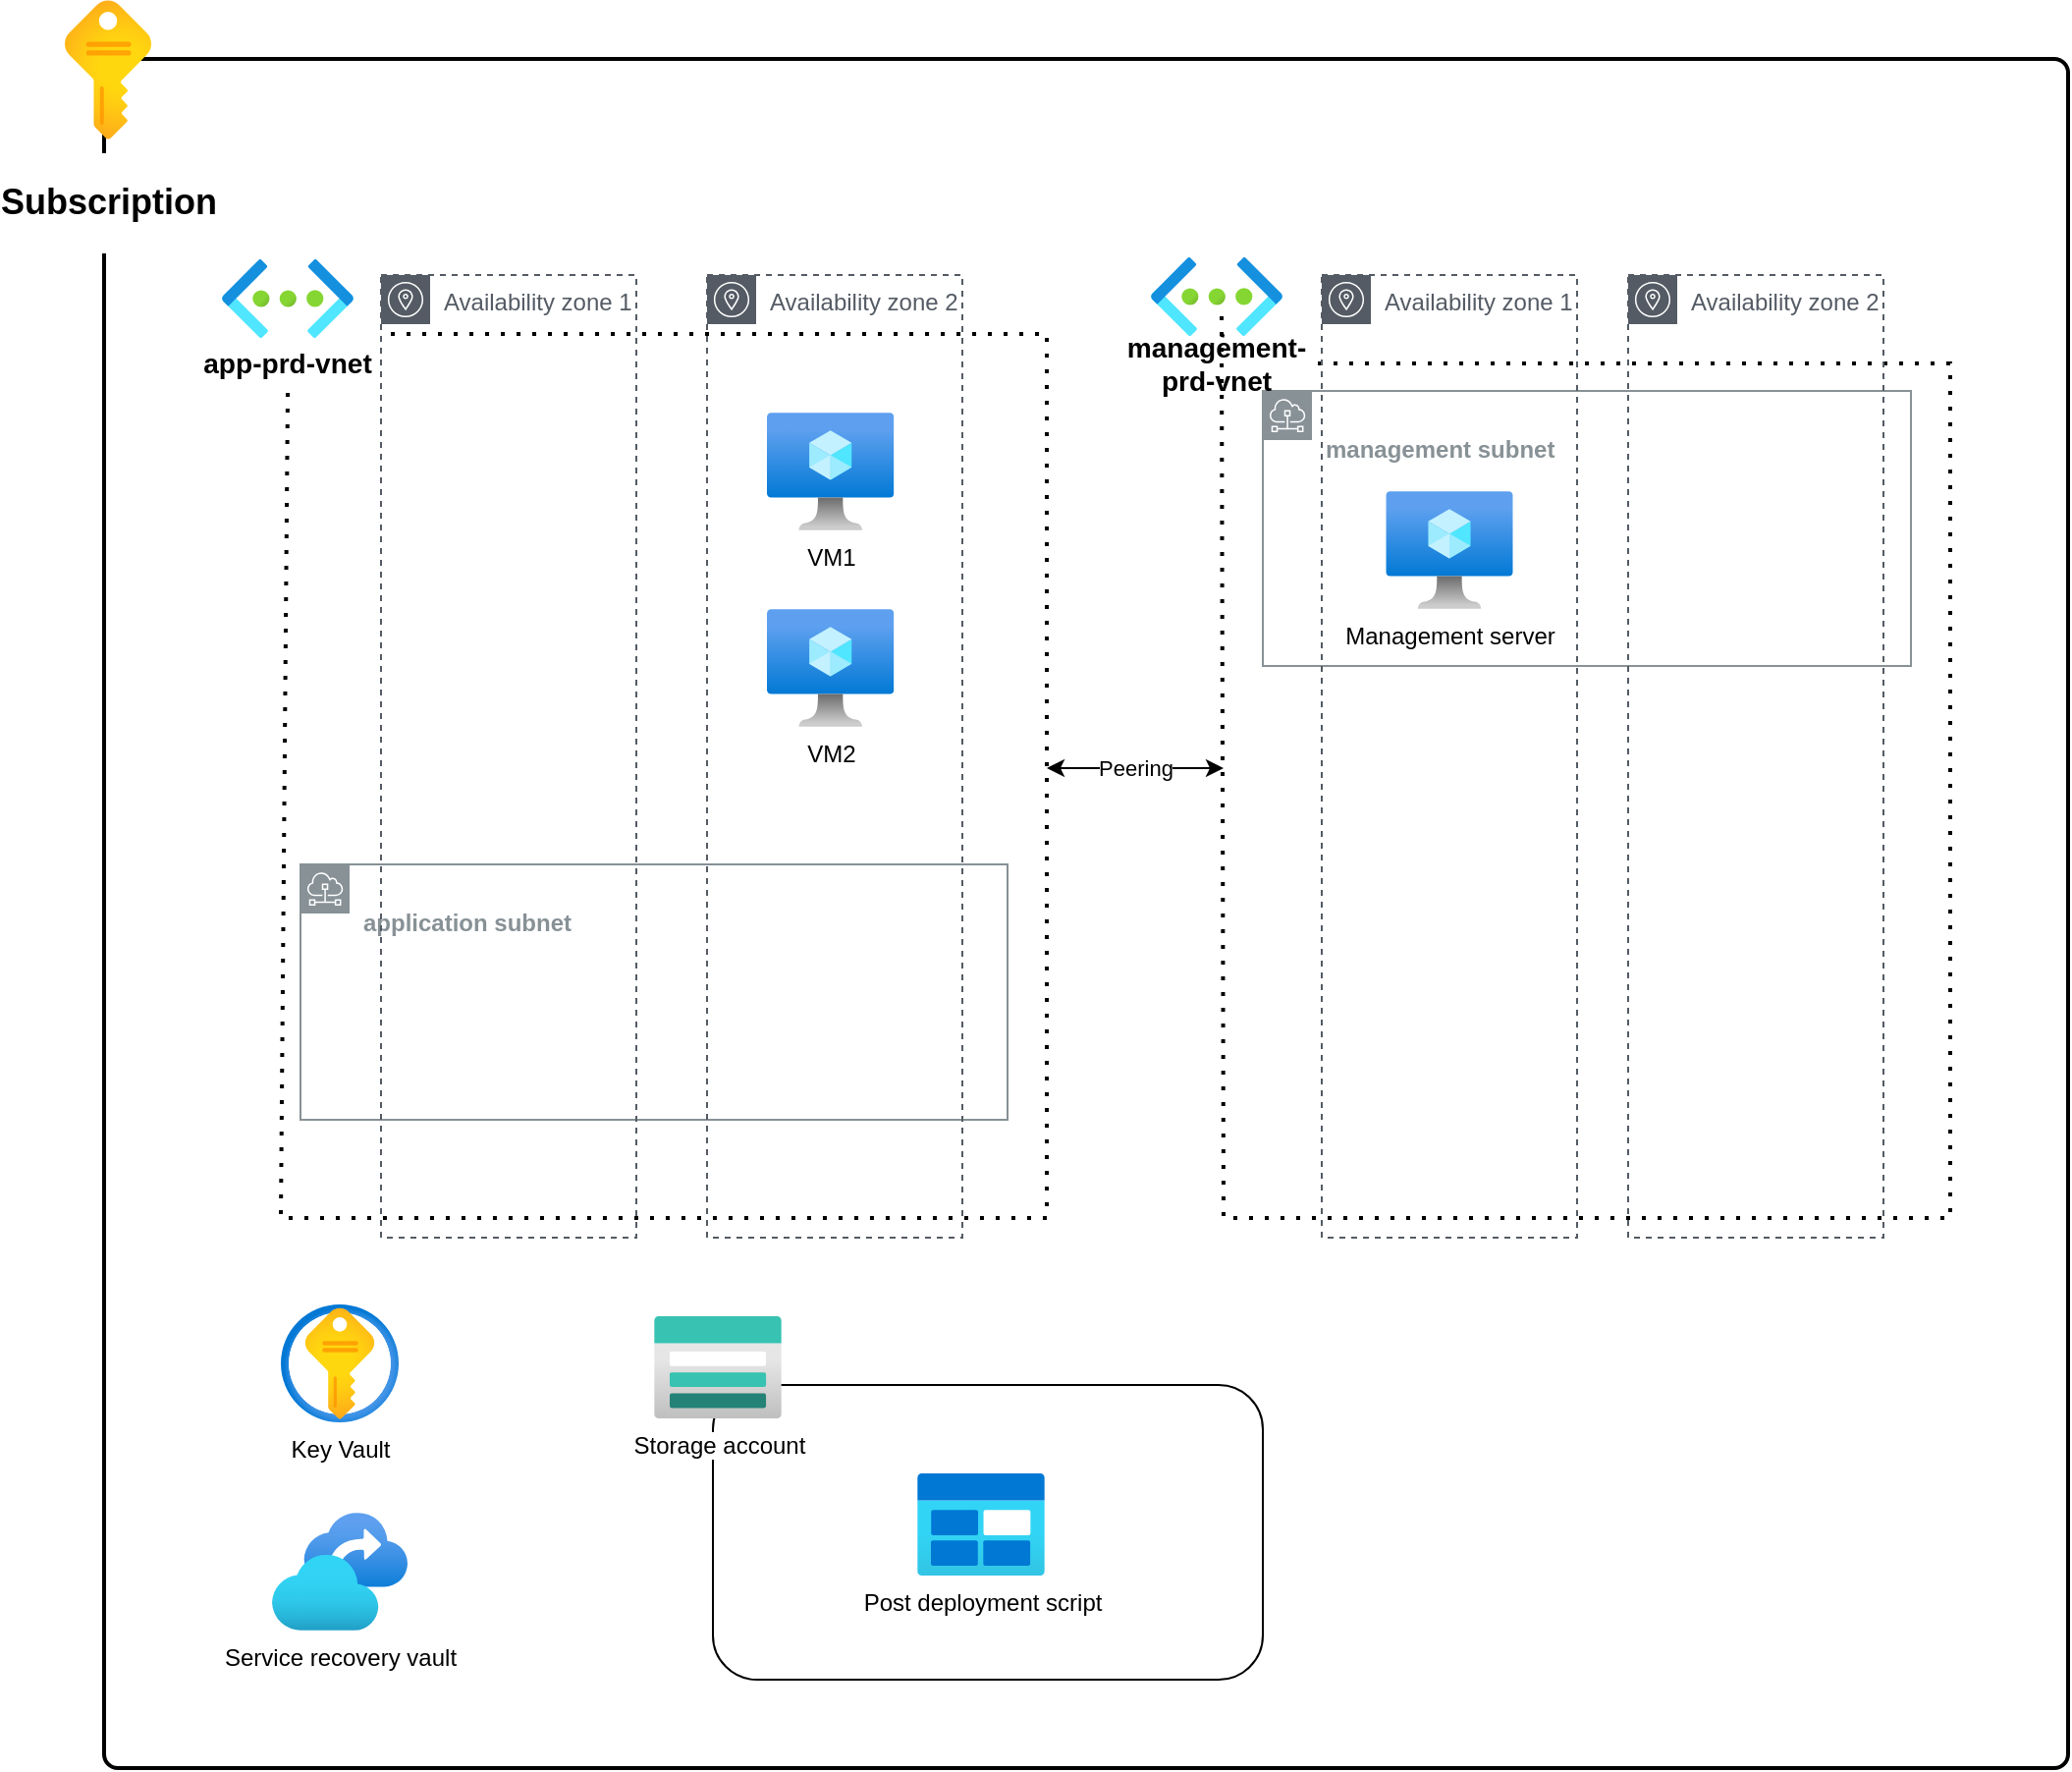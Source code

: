 <mxfile version="21.1.8" type="github">
  <diagram name="Page-1" id="cYlu6envv1czvwRp3Ll9">
    <mxGraphModel dx="2138" dy="1720" grid="1" gridSize="10" guides="1" tooltips="1" connect="1" arrows="1" fold="1" page="1" pageScale="1" pageWidth="827" pageHeight="1169" math="0" shadow="0">
      <root>
        <mxCell id="0" />
        <mxCell id="1" parent="0" />
        <mxCell id="RFbAg6HDRsfOQvqRXKBl-13" value="" style="rounded=1;whiteSpace=wrap;html=1;absoluteArcSize=1;arcSize=14;strokeWidth=2;" vertex="1" parent="1">
          <mxGeometry y="-30" width="1000" height="870" as="geometry" />
        </mxCell>
        <mxCell id="RFbAg6HDRsfOQvqRXKBl-3" value="&lt;h4&gt;application subnet&lt;/h4&gt;" style="sketch=0;outlineConnect=0;gradientColor=none;html=1;whiteSpace=wrap;fontSize=12;fontStyle=0;shape=mxgraph.aws4.group;grIcon=mxgraph.aws4.group_subnet;strokeColor=#879196;fillColor=none;verticalAlign=top;align=left;spacingLeft=30;fontColor=#879196;dashed=0;" vertex="1" parent="1">
          <mxGeometry x="100" y="380" width="360" height="130" as="geometry" />
        </mxCell>
        <mxCell id="RFbAg6HDRsfOQvqRXKBl-2" value="" style="image;aspect=fixed;html=1;points=[];align=center;fontSize=12;image=img/lib/azure2/networking/Virtual_Networks.svg;" vertex="1" parent="1">
          <mxGeometry x="533" y="71" width="67" height="40" as="geometry" />
        </mxCell>
        <mxCell id="RFbAg6HDRsfOQvqRXKBl-4" value="&lt;h4&gt;management subnet&lt;/h4&gt;" style="sketch=0;outlineConnect=0;gradientColor=none;html=1;whiteSpace=wrap;fontSize=12;fontStyle=0;shape=mxgraph.aws4.group;grIcon=mxgraph.aws4.group_subnet;strokeColor=#879196;fillColor=none;verticalAlign=top;align=left;spacingLeft=30;fontColor=#879196;dashed=0;" vertex="1" parent="1">
          <mxGeometry x="590" y="139" width="330" height="140" as="geometry" />
        </mxCell>
        <mxCell id="RFbAg6HDRsfOQvqRXKBl-5" value="" style="endArrow=none;dashed=1;html=1;dashPattern=1 3;strokeWidth=2;rounded=0;entryX=0.541;entryY=1.016;entryDx=0;entryDy=0;entryPerimeter=0;" edge="1" parent="1" source="RFbAg6HDRsfOQvqRXKBl-11" target="RFbAg6HDRsfOQvqRXKBl-2">
          <mxGeometry width="50" height="50" relative="1" as="geometry">
            <mxPoint x="569" y="101" as="sourcePoint" />
            <mxPoint x="599" y="150" as="targetPoint" />
            <Array as="points" />
          </mxGeometry>
        </mxCell>
        <object label="" app-prd-vnet="" id="RFbAg6HDRsfOQvqRXKBl-6">
          <mxCell style="image;aspect=fixed;html=1;points=[];align=center;fontSize=12;image=img/lib/azure2/networking/Virtual_Networks.svg;" vertex="1" parent="1">
            <mxGeometry x="60" y="72" width="67" height="40" as="geometry" />
          </mxCell>
        </object>
        <mxCell id="RFbAg6HDRsfOQvqRXKBl-7" value="" style="endArrow=none;dashed=1;html=1;dashPattern=1 3;strokeWidth=2;rounded=0;entryX=1;entryY=0;entryDx=0;entryDy=0;exitX=0.5;exitY=1;exitDx=0;exitDy=0;" edge="1" parent="1" target="RFbAg6HDRsfOQvqRXKBl-9" source="RFbAg6HDRsfOQvqRXKBl-9">
          <mxGeometry width="50" height="50" relative="1" as="geometry">
            <mxPoint x="96" y="101" as="sourcePoint" />
            <mxPoint x="490" y="160" as="targetPoint" />
            <Array as="points">
              <mxPoint x="90" y="560" />
              <mxPoint x="480" y="560" />
              <mxPoint x="480" y="270" />
              <mxPoint x="480" y="110" />
            </Array>
          </mxGeometry>
        </mxCell>
        <mxCell id="RFbAg6HDRsfOQvqRXKBl-8" value="Peering" style="endArrow=classic;startArrow=classic;html=1;rounded=0;" edge="1" parent="1">
          <mxGeometry width="50" height="50" relative="1" as="geometry">
            <mxPoint x="480" y="331" as="sourcePoint" />
            <mxPoint x="570" y="331" as="targetPoint" />
          </mxGeometry>
        </mxCell>
        <mxCell id="RFbAg6HDRsfOQvqRXKBl-9" value="&lt;h3&gt;app-prd-vnet&lt;/h3&gt;" style="text;strokeColor=none;align=center;fillColor=none;html=1;verticalAlign=middle;whiteSpace=wrap;rounded=0;" vertex="1" parent="1">
          <mxGeometry x="47" y="110" width="93" height="30" as="geometry" />
        </mxCell>
        <mxCell id="RFbAg6HDRsfOQvqRXKBl-12" value="" style="endArrow=none;dashed=1;html=1;dashPattern=1 3;strokeWidth=2;rounded=0;entryX=1;entryY=0.5;entryDx=0;entryDy=0;" edge="1" parent="1" target="RFbAg6HDRsfOQvqRXKBl-11">
          <mxGeometry width="50" height="50" relative="1" as="geometry">
            <mxPoint x="569" y="101" as="sourcePoint" />
            <mxPoint x="569" y="101" as="targetPoint" />
            <Array as="points">
              <mxPoint x="570" y="560" />
              <mxPoint x="940" y="560" />
              <mxPoint x="940" y="330" />
              <mxPoint x="940" y="125" />
            </Array>
          </mxGeometry>
        </mxCell>
        <mxCell id="RFbAg6HDRsfOQvqRXKBl-11" value="&lt;h3&gt;management-prd-vnet&lt;/h3&gt;" style="text;strokeColor=none;align=center;fillColor=none;html=1;verticalAlign=middle;whiteSpace=wrap;rounded=0;" vertex="1" parent="1">
          <mxGeometry x="520" y="110" width="93" height="30" as="geometry" />
        </mxCell>
        <mxCell id="RFbAg6HDRsfOQvqRXKBl-14" value="Key Vault" style="image;aspect=fixed;html=1;points=[];align=center;fontSize=12;image=img/lib/azure2/security/Key_Vaults.svg;" vertex="1" parent="1">
          <mxGeometry x="90" y="604" width="60" height="60" as="geometry" />
        </mxCell>
        <mxCell id="RFbAg6HDRsfOQvqRXKBl-16" value="&lt;h2&gt;Subscription&lt;/h2&gt;" style="image;aspect=fixed;html=1;points=[];align=center;fontSize=12;image=img/lib/azure2/general/Subscriptions.svg;" vertex="1" parent="1">
          <mxGeometry x="-20" y="-60" width="44" height="71" as="geometry" />
        </mxCell>
        <mxCell id="RFbAg6HDRsfOQvqRXKBl-19" value="Availability zone 1" style="sketch=0;outlineConnect=0;gradientColor=none;html=1;whiteSpace=wrap;fontSize=12;fontStyle=0;shape=mxgraph.aws4.group;grIcon=mxgraph.aws4.group_availability_zone;strokeColor=#545B64;fillColor=none;verticalAlign=top;align=left;spacingLeft=30;fontColor=#545B64;dashed=1;" vertex="1" parent="1">
          <mxGeometry x="141" y="80" width="130" height="490" as="geometry" />
        </mxCell>
        <mxCell id="RFbAg6HDRsfOQvqRXKBl-20" value="Availability zone 2" style="sketch=0;outlineConnect=0;gradientColor=none;html=1;whiteSpace=wrap;fontSize=12;fontStyle=0;shape=mxgraph.aws4.group;grIcon=mxgraph.aws4.group_availability_zone;strokeColor=#545B64;fillColor=none;verticalAlign=top;align=left;spacingLeft=30;fontColor=#545B64;dashed=1;" vertex="1" parent="1">
          <mxGeometry x="307" y="80" width="130" height="490" as="geometry" />
        </mxCell>
        <mxCell id="RFbAg6HDRsfOQvqRXKBl-21" value="Availability zone 1" style="sketch=0;outlineConnect=0;gradientColor=none;html=1;whiteSpace=wrap;fontSize=12;fontStyle=0;shape=mxgraph.aws4.group;grIcon=mxgraph.aws4.group_availability_zone;strokeColor=#545B64;fillColor=none;verticalAlign=top;align=left;spacingLeft=30;fontColor=#545B64;dashed=1;" vertex="1" parent="1">
          <mxGeometry x="620" y="80" width="130" height="490" as="geometry" />
        </mxCell>
        <mxCell id="RFbAg6HDRsfOQvqRXKBl-22" value="Availability zone 2" style="sketch=0;outlineConnect=0;gradientColor=none;html=1;whiteSpace=wrap;fontSize=12;fontStyle=0;shape=mxgraph.aws4.group;grIcon=mxgraph.aws4.group_availability_zone;strokeColor=#545B64;fillColor=none;verticalAlign=top;align=left;spacingLeft=30;fontColor=#545B64;dashed=1;" vertex="1" parent="1">
          <mxGeometry x="776" y="80" width="130" height="490" as="geometry" />
        </mxCell>
        <mxCell id="RFbAg6HDRsfOQvqRXKBl-24" value="Service recovery vault" style="image;aspect=fixed;html=1;points=[];align=center;fontSize=12;image=img/lib/azure2/migrate/Recovery_Services_Vaults.svg;" vertex="1" parent="1">
          <mxGeometry x="85.5" y="710" width="69" height="60" as="geometry" />
        </mxCell>
        <mxCell id="RFbAg6HDRsfOQvqRXKBl-28" value="" style="rounded=1;whiteSpace=wrap;html=1;" vertex="1" parent="1">
          <mxGeometry x="310" y="645" width="280" height="150" as="geometry" />
        </mxCell>
        <mxCell id="RFbAg6HDRsfOQvqRXKBl-25" value="Post deployment script" style="image;aspect=fixed;html=1;points=[];align=center;fontSize=12;image=img/lib/azure2/general/Blob_Block.svg;" vertex="1" parent="1">
          <mxGeometry x="414" y="690" width="65" height="52" as="geometry" />
        </mxCell>
        <mxCell id="RFbAg6HDRsfOQvqRXKBl-23" value="Storage account" style="image;aspect=fixed;html=1;points=[];align=center;fontSize=12;image=img/lib/azure2/storage/Storage_Accounts.svg;" vertex="1" parent="1">
          <mxGeometry x="280" y="610" width="65" height="52" as="geometry" />
        </mxCell>
        <mxCell id="RFbAg6HDRsfOQvqRXKBl-29" value="VM1" style="image;aspect=fixed;html=1;points=[];align=center;fontSize=12;image=img/lib/azure2/compute/Virtual_Machine.svg;" vertex="1" parent="1">
          <mxGeometry x="337.5" y="150" width="64.69" height="60" as="geometry" />
        </mxCell>
        <mxCell id="RFbAg6HDRsfOQvqRXKBl-30" value="VM2" style="image;aspect=fixed;html=1;points=[];align=center;fontSize=12;image=img/lib/azure2/compute/Virtual_Machine.svg;" vertex="1" parent="1">
          <mxGeometry x="337.5" y="250" width="64.69" height="60" as="geometry" />
        </mxCell>
        <mxCell id="RFbAg6HDRsfOQvqRXKBl-31" value="Management server" style="image;aspect=fixed;html=1;points=[];align=center;fontSize=12;image=img/lib/azure2/compute/Virtual_Machine.svg;" vertex="1" parent="1">
          <mxGeometry x="652.66" y="190" width="64.69" height="60" as="geometry" />
        </mxCell>
      </root>
    </mxGraphModel>
  </diagram>
</mxfile>
